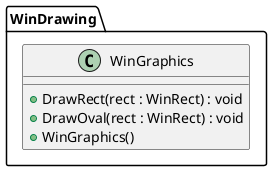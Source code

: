 @startuml WinGraphics
class WinDrawing.WinGraphics  {
    + DrawRect(rect : WinRect) : void
    + DrawOval(rect : WinRect) : void
    + WinGraphics()
}
@enduml